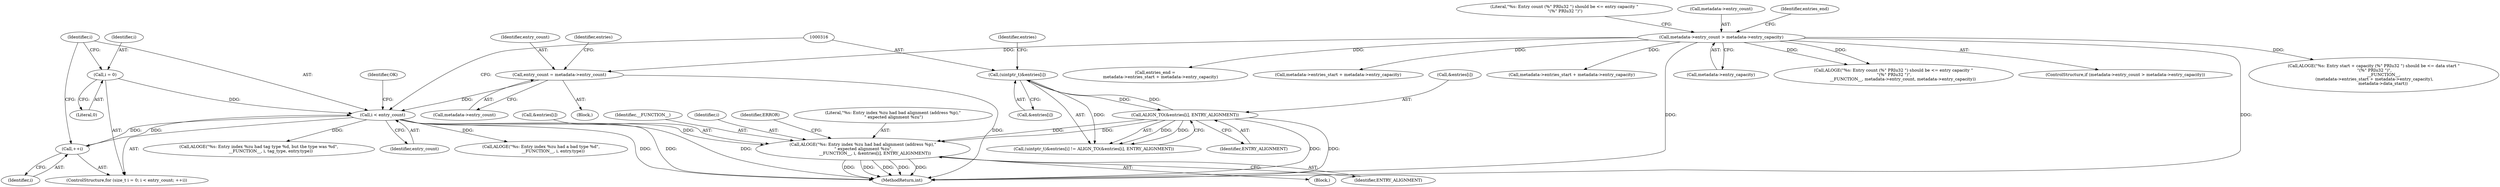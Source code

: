 digraph "0_Android_e9e44f797742f52996ebf307740dad58c28fd9b5_0@pointer" {
"1000328" [label="(Call,ALOGE(\"%s: Entry index %zu had bad alignment (address %p),\"\n \" expected alignment %zu\",\n                  __FUNCTION__, i, &entries[i], ENTRY_ALIGNMENT))"];
"1000307" [label="(Call,i < entry_count)"];
"1000310" [label="(Call,++i)"];
"1000304" [label="(Call,i = 0)"];
"1000292" [label="(Call,entry_count = metadata->entry_count)"];
"1000196" [label="(Call,metadata->entry_count > metadata->entry_capacity)"];
"1000321" [label="(Call,ALIGN_TO(&entries[i], ENTRY_ALIGNMENT))"];
"1000315" [label="(Call,(uintptr_t)&entries[i])"];
"1000195" [label="(ControlStructure,if (metadata->entry_count > metadata->entry_capacity))"];
"1000238" [label="(Call,ALOGE(\"%s: Entry start + capacity (%\" PRIu32 \") should be <= data start \"\n \"(%\" PRIu32 \")\",\n               __FUNCTION__,\n (metadata->entries_start + metadata->entry_capacity),\n              metadata->data_start))"];
"1000389" [label="(Call,ALOGE(\"%s: Entry index %zu had tag type %d, but the type was %d\",\n                  __FUNCTION__, i, tag_type, entry.type))"];
"1000309" [label="(Identifier,entry_count)"];
"1000294" [label="(Call,metadata->entry_count)"];
"1000307" [label="(Call,i < entry_count)"];
"1000315" [label="(Call,(uintptr_t)&entries[i])"];
"1000324" [label="(Identifier,entries)"];
"1000205" [label="(Literal,\"%s: Entry count (%\" PRIu32 \") should be <= entry capacity \"\n \"(%\" PRIu32 \")\")"];
"1000311" [label="(Identifier,i)"];
"1000321" [label="(Call,ALIGN_TO(&entries[i], ENTRY_ALIGNMENT))"];
"1000338" [label="(Identifier,ERROR)"];
"1000332" [label="(Call,&entries[i])"];
"1000299" [label="(Identifier,entries)"];
"1000196" [label="(Call,metadata->entry_count > metadata->entry_capacity)"];
"1000216" [label="(Call,entries_end =\n        metadata->entries_start + metadata->entry_capacity)"];
"1000329" [label="(Literal,\"%s: Entry index %zu had bad alignment (address %p),\"\n \" expected alignment %zu\")"];
"1000197" [label="(Call,metadata->entry_count)"];
"1000218" [label="(Call,metadata->entries_start + metadata->entry_capacity)"];
"1000330" [label="(Identifier,__FUNCTION__)"];
"1000302" [label="(ControlStructure,for (size_t i = 0; i < entry_count; ++i))"];
"1000317" [label="(Call,&entries[i])"];
"1000304" [label="(Call,i = 0)"];
"1000241" [label="(Call,metadata->entries_start + metadata->entry_capacity)"];
"1000204" [label="(Call,ALOGE(\"%s: Entry count (%\" PRIu32 \") should be <= entry capacity \"\n \"(%\" PRIu32 \")\",\n              __FUNCTION__, metadata->entry_count, metadata->entry_capacity))"];
"1000322" [label="(Call,&entries[i])"];
"1000326" [label="(Identifier,ENTRY_ALIGNMENT)"];
"1000336" [label="(Identifier,ENTRY_ALIGNMENT)"];
"1000217" [label="(Identifier,entries_end)"];
"1000314" [label="(Call,(uintptr_t)&entries[i] != ALIGN_TO(&entries[i], ENTRY_ALIGNMENT))"];
"1000200" [label="(Call,metadata->entry_capacity)"];
"1000327" [label="(Block,)"];
"1000310" [label="(Call,++i)"];
"1000501" [label="(MethodReturn,int)"];
"1000306" [label="(Literal,0)"];
"1000500" [label="(Identifier,OK)"];
"1000305" [label="(Identifier,i)"];
"1000308" [label="(Identifier,i)"];
"1000292" [label="(Call,entry_count = metadata->entry_count)"];
"1000293" [label="(Identifier,entry_count)"];
"1000108" [label="(Block,)"];
"1000328" [label="(Call,ALOGE(\"%s: Entry index %zu had bad alignment (address %p),\"\n \" expected alignment %zu\",\n                  __FUNCTION__, i, &entries[i], ENTRY_ALIGNMENT))"];
"1000331" [label="(Identifier,i)"];
"1000352" [label="(Call,ALOGE(\"%s: Entry index %zu had a bad type %d\",\n                  __FUNCTION__, i, entry.type))"];
"1000328" -> "1000327"  [label="AST: "];
"1000328" -> "1000336"  [label="CFG: "];
"1000329" -> "1000328"  [label="AST: "];
"1000330" -> "1000328"  [label="AST: "];
"1000331" -> "1000328"  [label="AST: "];
"1000332" -> "1000328"  [label="AST: "];
"1000336" -> "1000328"  [label="AST: "];
"1000338" -> "1000328"  [label="CFG: "];
"1000328" -> "1000501"  [label="DDG: "];
"1000328" -> "1000501"  [label="DDG: "];
"1000328" -> "1000501"  [label="DDG: "];
"1000328" -> "1000501"  [label="DDG: "];
"1000328" -> "1000501"  [label="DDG: "];
"1000307" -> "1000328"  [label="DDG: "];
"1000321" -> "1000328"  [label="DDG: "];
"1000321" -> "1000328"  [label="DDG: "];
"1000307" -> "1000302"  [label="AST: "];
"1000307" -> "1000309"  [label="CFG: "];
"1000308" -> "1000307"  [label="AST: "];
"1000309" -> "1000307"  [label="AST: "];
"1000316" -> "1000307"  [label="CFG: "];
"1000500" -> "1000307"  [label="CFG: "];
"1000307" -> "1000501"  [label="DDG: "];
"1000307" -> "1000501"  [label="DDG: "];
"1000307" -> "1000501"  [label="DDG: "];
"1000310" -> "1000307"  [label="DDG: "];
"1000304" -> "1000307"  [label="DDG: "];
"1000292" -> "1000307"  [label="DDG: "];
"1000307" -> "1000310"  [label="DDG: "];
"1000307" -> "1000352"  [label="DDG: "];
"1000307" -> "1000389"  [label="DDG: "];
"1000310" -> "1000302"  [label="AST: "];
"1000310" -> "1000311"  [label="CFG: "];
"1000311" -> "1000310"  [label="AST: "];
"1000308" -> "1000310"  [label="CFG: "];
"1000304" -> "1000302"  [label="AST: "];
"1000304" -> "1000306"  [label="CFG: "];
"1000305" -> "1000304"  [label="AST: "];
"1000306" -> "1000304"  [label="AST: "];
"1000308" -> "1000304"  [label="CFG: "];
"1000292" -> "1000108"  [label="AST: "];
"1000292" -> "1000294"  [label="CFG: "];
"1000293" -> "1000292"  [label="AST: "];
"1000294" -> "1000292"  [label="AST: "];
"1000299" -> "1000292"  [label="CFG: "];
"1000292" -> "1000501"  [label="DDG: "];
"1000196" -> "1000292"  [label="DDG: "];
"1000196" -> "1000195"  [label="AST: "];
"1000196" -> "1000200"  [label="CFG: "];
"1000197" -> "1000196"  [label="AST: "];
"1000200" -> "1000196"  [label="AST: "];
"1000205" -> "1000196"  [label="CFG: "];
"1000217" -> "1000196"  [label="CFG: "];
"1000196" -> "1000501"  [label="DDG: "];
"1000196" -> "1000501"  [label="DDG: "];
"1000196" -> "1000204"  [label="DDG: "];
"1000196" -> "1000204"  [label="DDG: "];
"1000196" -> "1000216"  [label="DDG: "];
"1000196" -> "1000218"  [label="DDG: "];
"1000196" -> "1000238"  [label="DDG: "];
"1000196" -> "1000241"  [label="DDG: "];
"1000321" -> "1000314"  [label="AST: "];
"1000321" -> "1000326"  [label="CFG: "];
"1000322" -> "1000321"  [label="AST: "];
"1000326" -> "1000321"  [label="AST: "];
"1000314" -> "1000321"  [label="CFG: "];
"1000321" -> "1000501"  [label="DDG: "];
"1000321" -> "1000501"  [label="DDG: "];
"1000321" -> "1000315"  [label="DDG: "];
"1000321" -> "1000314"  [label="DDG: "];
"1000321" -> "1000314"  [label="DDG: "];
"1000315" -> "1000321"  [label="DDG: "];
"1000315" -> "1000314"  [label="AST: "];
"1000315" -> "1000317"  [label="CFG: "];
"1000316" -> "1000315"  [label="AST: "];
"1000317" -> "1000315"  [label="AST: "];
"1000324" -> "1000315"  [label="CFG: "];
"1000315" -> "1000314"  [label="DDG: "];
}
